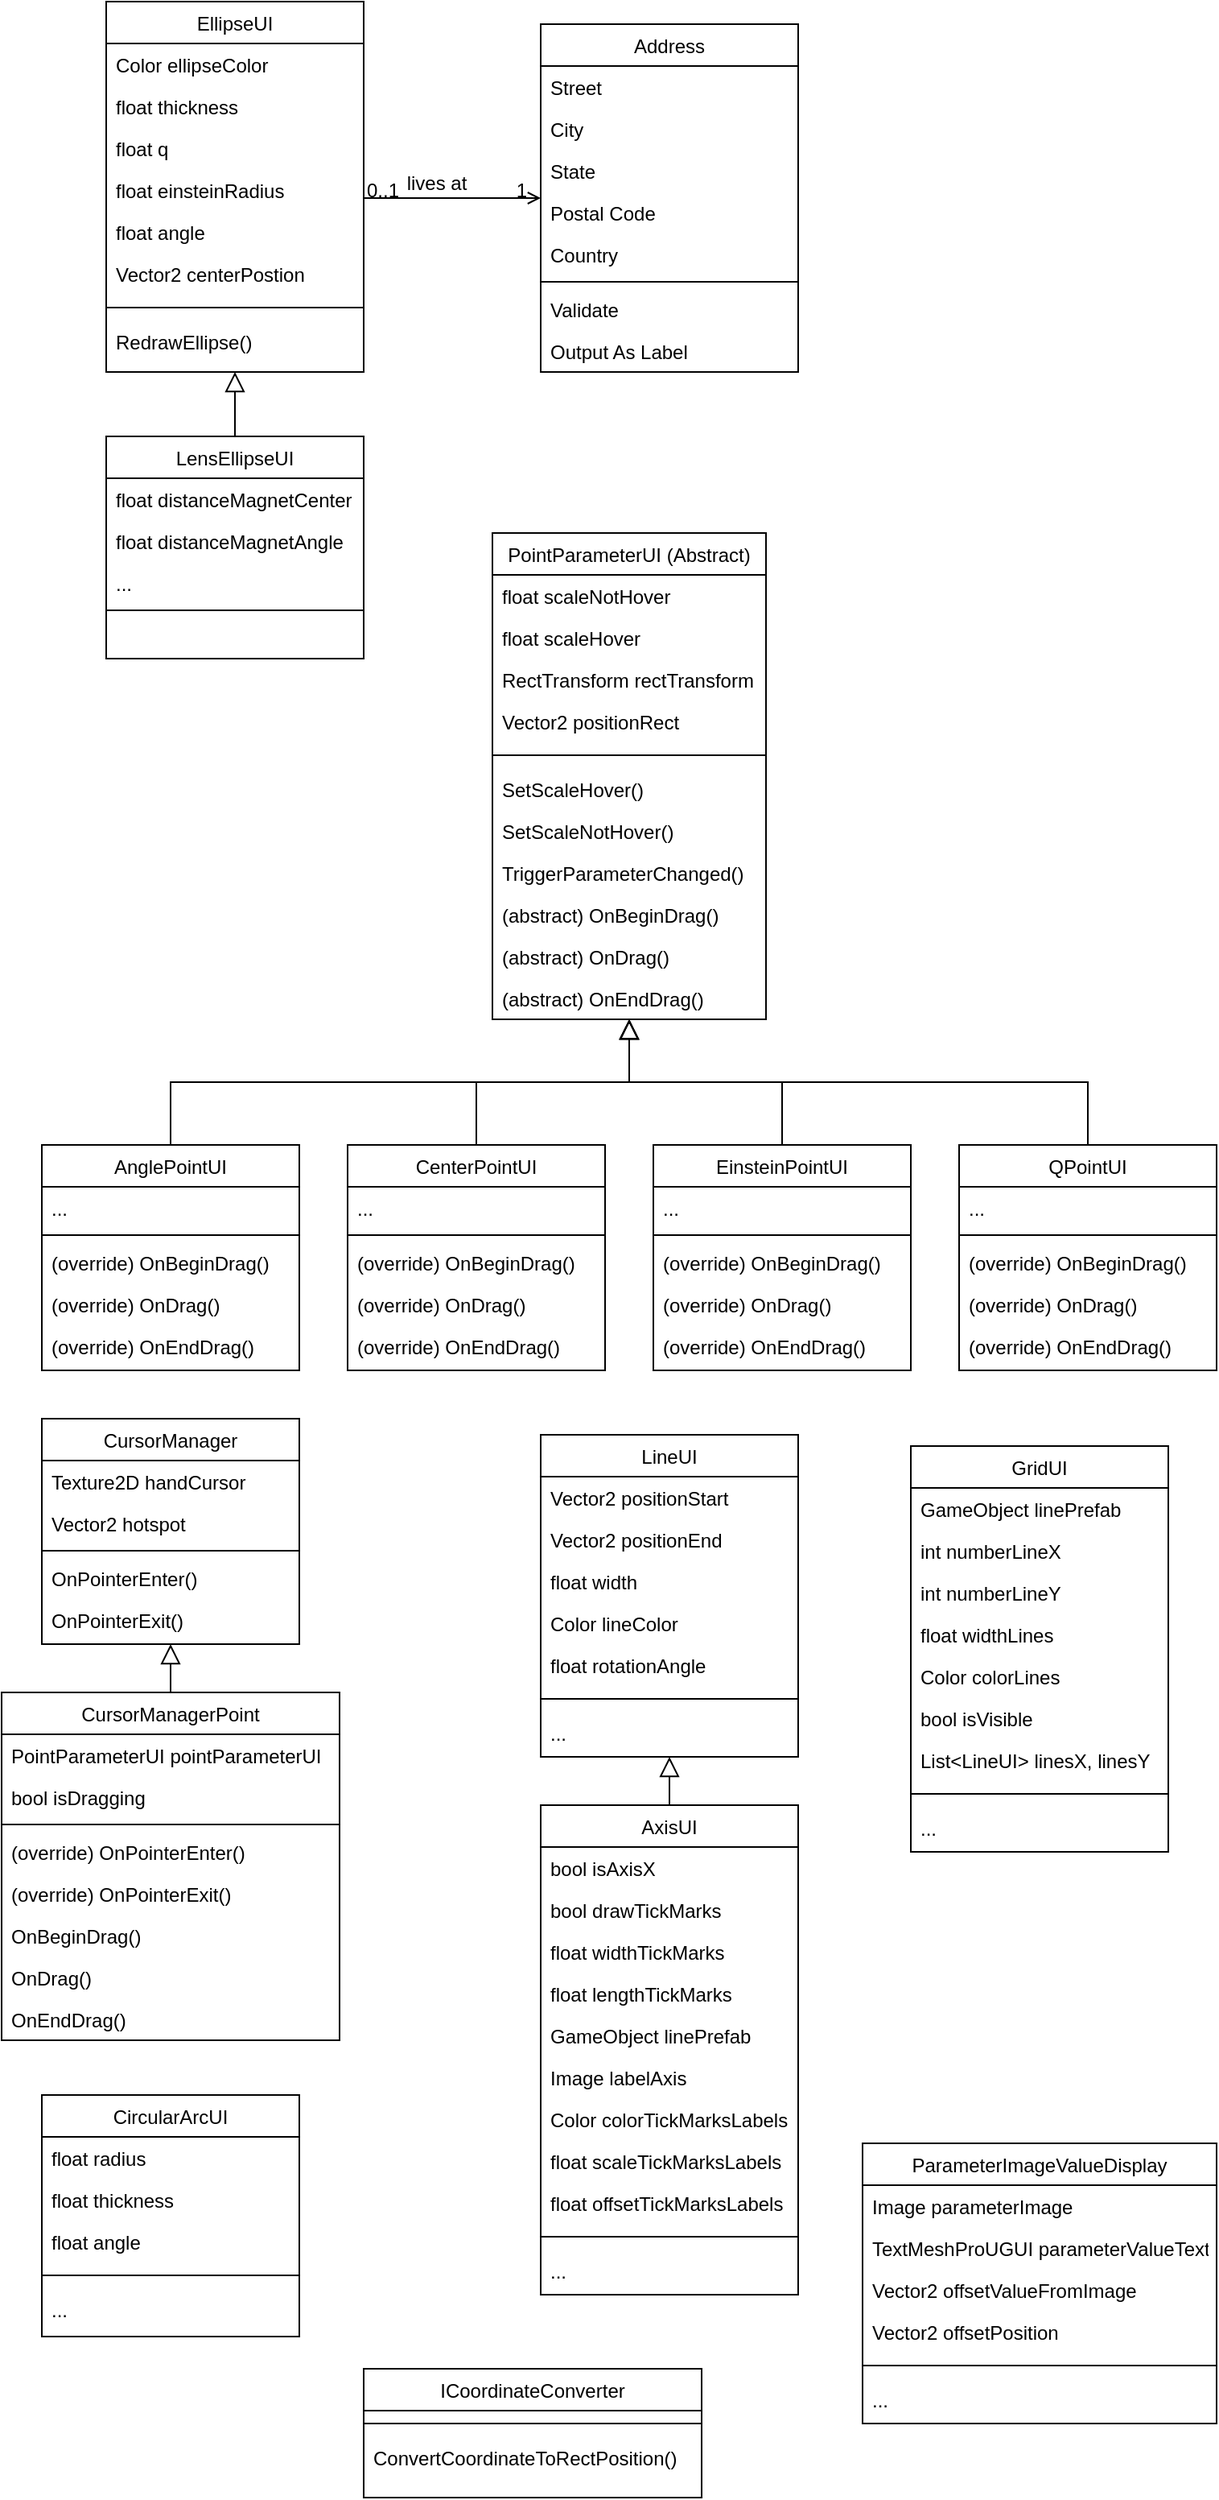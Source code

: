 <mxfile version="21.1.8" type="github">
  <diagram id="C5RBs43oDa-KdzZeNtuy" name="Page-1">
    <mxGraphModel dx="954" dy="561" grid="1" gridSize="10" guides="1" tooltips="1" connect="1" arrows="1" fold="1" page="1" pageScale="1" pageWidth="827" pageHeight="1169" math="0" shadow="0">
      <root>
        <mxCell id="WIyWlLk6GJQsqaUBKTNV-0" />
        <mxCell id="WIyWlLk6GJQsqaUBKTNV-1" parent="WIyWlLk6GJQsqaUBKTNV-0" />
        <mxCell id="zkfFHV4jXpPFQw0GAbJ--0" value="EllipseUI" style="swimlane;fontStyle=0;align=center;verticalAlign=top;childLayout=stackLayout;horizontal=1;startSize=26;horizontalStack=0;resizeParent=1;resizeLast=0;collapsible=1;marginBottom=0;rounded=0;shadow=0;strokeWidth=1;" parent="WIyWlLk6GJQsqaUBKTNV-1" vertex="1">
          <mxGeometry x="120" y="20" width="160" height="230" as="geometry">
            <mxRectangle x="230" y="140" width="160" height="26" as="alternateBounds" />
          </mxGeometry>
        </mxCell>
        <mxCell id="zkfFHV4jXpPFQw0GAbJ--1" value="Color ellipseColor" style="text;align=left;verticalAlign=top;spacingLeft=4;spacingRight=4;overflow=hidden;rotatable=0;points=[[0,0.5],[1,0.5]];portConstraint=eastwest;" parent="zkfFHV4jXpPFQw0GAbJ--0" vertex="1">
          <mxGeometry y="26" width="160" height="26" as="geometry" />
        </mxCell>
        <mxCell id="zkfFHV4jXpPFQw0GAbJ--2" value="float thickness" style="text;align=left;verticalAlign=top;spacingLeft=4;spacingRight=4;overflow=hidden;rotatable=0;points=[[0,0.5],[1,0.5]];portConstraint=eastwest;rounded=0;shadow=0;html=0;" parent="zkfFHV4jXpPFQw0GAbJ--0" vertex="1">
          <mxGeometry y="52" width="160" height="26" as="geometry" />
        </mxCell>
        <mxCell id="zkfFHV4jXpPFQw0GAbJ--3" value="float q" style="text;align=left;verticalAlign=top;spacingLeft=4;spacingRight=4;overflow=hidden;rotatable=0;points=[[0,0.5],[1,0.5]];portConstraint=eastwest;rounded=0;shadow=0;html=0;" parent="zkfFHV4jXpPFQw0GAbJ--0" vertex="1">
          <mxGeometry y="78" width="160" height="26" as="geometry" />
        </mxCell>
        <mxCell id="MBrasm7TY85NGVQSHdWs-0" value="float einsteinRadius" style="text;align=left;verticalAlign=top;spacingLeft=4;spacingRight=4;overflow=hidden;rotatable=0;points=[[0,0.5],[1,0.5]];portConstraint=eastwest;rounded=0;shadow=0;html=0;" vertex="1" parent="zkfFHV4jXpPFQw0GAbJ--0">
          <mxGeometry y="104" width="160" height="26" as="geometry" />
        </mxCell>
        <mxCell id="MBrasm7TY85NGVQSHdWs-2" value="float angle" style="text;align=left;verticalAlign=top;spacingLeft=4;spacingRight=4;overflow=hidden;rotatable=0;points=[[0,0.5],[1,0.5]];portConstraint=eastwest;rounded=0;shadow=0;html=0;" vertex="1" parent="zkfFHV4jXpPFQw0GAbJ--0">
          <mxGeometry y="130" width="160" height="26" as="geometry" />
        </mxCell>
        <mxCell id="MBrasm7TY85NGVQSHdWs-3" value="Vector2 centerPostion" style="text;align=left;verticalAlign=top;spacingLeft=4;spacingRight=4;overflow=hidden;rotatable=0;points=[[0,0.5],[1,0.5]];portConstraint=eastwest;rounded=0;shadow=0;html=0;" vertex="1" parent="zkfFHV4jXpPFQw0GAbJ--0">
          <mxGeometry y="156" width="160" height="26" as="geometry" />
        </mxCell>
        <mxCell id="zkfFHV4jXpPFQw0GAbJ--4" value="" style="line;html=1;strokeWidth=1;align=left;verticalAlign=middle;spacingTop=-1;spacingLeft=3;spacingRight=3;rotatable=0;labelPosition=right;points=[];portConstraint=eastwest;" parent="zkfFHV4jXpPFQw0GAbJ--0" vertex="1">
          <mxGeometry y="182" width="160" height="16" as="geometry" />
        </mxCell>
        <mxCell id="zkfFHV4jXpPFQw0GAbJ--5" value="RedrawEllipse()" style="text;align=left;verticalAlign=top;spacingLeft=4;spacingRight=4;overflow=hidden;rotatable=0;points=[[0,0.5],[1,0.5]];portConstraint=eastwest;" parent="zkfFHV4jXpPFQw0GAbJ--0" vertex="1">
          <mxGeometry y="198" width="160" height="26" as="geometry" />
        </mxCell>
        <mxCell id="zkfFHV4jXpPFQw0GAbJ--6" value="LensEllipseUI" style="swimlane;fontStyle=0;align=center;verticalAlign=top;childLayout=stackLayout;horizontal=1;startSize=26;horizontalStack=0;resizeParent=1;resizeLast=0;collapsible=1;marginBottom=0;rounded=0;shadow=0;strokeWidth=1;" parent="WIyWlLk6GJQsqaUBKTNV-1" vertex="1">
          <mxGeometry x="120" y="290" width="160" height="138" as="geometry">
            <mxRectangle x="210" y="360" width="160" height="26" as="alternateBounds" />
          </mxGeometry>
        </mxCell>
        <mxCell id="zkfFHV4jXpPFQw0GAbJ--7" value="float distanceMagnetCenter" style="text;align=left;verticalAlign=top;spacingLeft=4;spacingRight=4;overflow=hidden;rotatable=0;points=[[0,0.5],[1,0.5]];portConstraint=eastwest;" parent="zkfFHV4jXpPFQw0GAbJ--6" vertex="1">
          <mxGeometry y="26" width="160" height="26" as="geometry" />
        </mxCell>
        <mxCell id="MBrasm7TY85NGVQSHdWs-4" value="float distanceMagnetAngle" style="text;align=left;verticalAlign=top;spacingLeft=4;spacingRight=4;overflow=hidden;rotatable=0;points=[[0,0.5],[1,0.5]];portConstraint=eastwest;" vertex="1" parent="zkfFHV4jXpPFQw0GAbJ--6">
          <mxGeometry y="52" width="160" height="26" as="geometry" />
        </mxCell>
        <mxCell id="MBrasm7TY85NGVQSHdWs-5" value="..." style="text;align=left;verticalAlign=top;spacingLeft=4;spacingRight=4;overflow=hidden;rotatable=0;points=[[0,0.5],[1,0.5]];portConstraint=eastwest;" vertex="1" parent="zkfFHV4jXpPFQw0GAbJ--6">
          <mxGeometry y="78" width="160" height="26" as="geometry" />
        </mxCell>
        <mxCell id="zkfFHV4jXpPFQw0GAbJ--9" value="" style="line;html=1;strokeWidth=1;align=left;verticalAlign=middle;spacingTop=-1;spacingLeft=3;spacingRight=3;rotatable=0;labelPosition=right;points=[];portConstraint=eastwest;" parent="zkfFHV4jXpPFQw0GAbJ--6" vertex="1">
          <mxGeometry y="104" width="160" height="8" as="geometry" />
        </mxCell>
        <mxCell id="zkfFHV4jXpPFQw0GAbJ--12" value="" style="endArrow=block;endSize=10;endFill=0;shadow=0;strokeWidth=1;rounded=0;edgeStyle=elbowEdgeStyle;elbow=vertical;" parent="WIyWlLk6GJQsqaUBKTNV-1" source="zkfFHV4jXpPFQw0GAbJ--6" target="zkfFHV4jXpPFQw0GAbJ--0" edge="1">
          <mxGeometry width="160" relative="1" as="geometry">
            <mxPoint x="200" y="203" as="sourcePoint" />
            <mxPoint x="200" y="203" as="targetPoint" />
          </mxGeometry>
        </mxCell>
        <mxCell id="zkfFHV4jXpPFQw0GAbJ--17" value="Address" style="swimlane;fontStyle=0;align=center;verticalAlign=top;childLayout=stackLayout;horizontal=1;startSize=26;horizontalStack=0;resizeParent=1;resizeLast=0;collapsible=1;marginBottom=0;rounded=0;shadow=0;strokeWidth=1;" parent="WIyWlLk6GJQsqaUBKTNV-1" vertex="1">
          <mxGeometry x="390" y="34" width="160" height="216" as="geometry">
            <mxRectangle x="550" y="140" width="160" height="26" as="alternateBounds" />
          </mxGeometry>
        </mxCell>
        <mxCell id="zkfFHV4jXpPFQw0GAbJ--18" value="Street" style="text;align=left;verticalAlign=top;spacingLeft=4;spacingRight=4;overflow=hidden;rotatable=0;points=[[0,0.5],[1,0.5]];portConstraint=eastwest;" parent="zkfFHV4jXpPFQw0GAbJ--17" vertex="1">
          <mxGeometry y="26" width="160" height="26" as="geometry" />
        </mxCell>
        <mxCell id="zkfFHV4jXpPFQw0GAbJ--19" value="City" style="text;align=left;verticalAlign=top;spacingLeft=4;spacingRight=4;overflow=hidden;rotatable=0;points=[[0,0.5],[1,0.5]];portConstraint=eastwest;rounded=0;shadow=0;html=0;" parent="zkfFHV4jXpPFQw0GAbJ--17" vertex="1">
          <mxGeometry y="52" width="160" height="26" as="geometry" />
        </mxCell>
        <mxCell id="zkfFHV4jXpPFQw0GAbJ--20" value="State" style="text;align=left;verticalAlign=top;spacingLeft=4;spacingRight=4;overflow=hidden;rotatable=0;points=[[0,0.5],[1,0.5]];portConstraint=eastwest;rounded=0;shadow=0;html=0;" parent="zkfFHV4jXpPFQw0GAbJ--17" vertex="1">
          <mxGeometry y="78" width="160" height="26" as="geometry" />
        </mxCell>
        <mxCell id="zkfFHV4jXpPFQw0GAbJ--21" value="Postal Code" style="text;align=left;verticalAlign=top;spacingLeft=4;spacingRight=4;overflow=hidden;rotatable=0;points=[[0,0.5],[1,0.5]];portConstraint=eastwest;rounded=0;shadow=0;html=0;" parent="zkfFHV4jXpPFQw0GAbJ--17" vertex="1">
          <mxGeometry y="104" width="160" height="26" as="geometry" />
        </mxCell>
        <mxCell id="zkfFHV4jXpPFQw0GAbJ--22" value="Country" style="text;align=left;verticalAlign=top;spacingLeft=4;spacingRight=4;overflow=hidden;rotatable=0;points=[[0,0.5],[1,0.5]];portConstraint=eastwest;rounded=0;shadow=0;html=0;" parent="zkfFHV4jXpPFQw0GAbJ--17" vertex="1">
          <mxGeometry y="130" width="160" height="26" as="geometry" />
        </mxCell>
        <mxCell id="zkfFHV4jXpPFQw0GAbJ--23" value="" style="line;html=1;strokeWidth=1;align=left;verticalAlign=middle;spacingTop=-1;spacingLeft=3;spacingRight=3;rotatable=0;labelPosition=right;points=[];portConstraint=eastwest;" parent="zkfFHV4jXpPFQw0GAbJ--17" vertex="1">
          <mxGeometry y="156" width="160" height="8" as="geometry" />
        </mxCell>
        <mxCell id="zkfFHV4jXpPFQw0GAbJ--24" value="Validate" style="text;align=left;verticalAlign=top;spacingLeft=4;spacingRight=4;overflow=hidden;rotatable=0;points=[[0,0.5],[1,0.5]];portConstraint=eastwest;" parent="zkfFHV4jXpPFQw0GAbJ--17" vertex="1">
          <mxGeometry y="164" width="160" height="26" as="geometry" />
        </mxCell>
        <mxCell id="zkfFHV4jXpPFQw0GAbJ--25" value="Output As Label" style="text;align=left;verticalAlign=top;spacingLeft=4;spacingRight=4;overflow=hidden;rotatable=0;points=[[0,0.5],[1,0.5]];portConstraint=eastwest;" parent="zkfFHV4jXpPFQw0GAbJ--17" vertex="1">
          <mxGeometry y="190" width="160" height="26" as="geometry" />
        </mxCell>
        <mxCell id="zkfFHV4jXpPFQw0GAbJ--26" value="" style="endArrow=open;shadow=0;strokeWidth=1;rounded=0;endFill=1;edgeStyle=elbowEdgeStyle;elbow=vertical;" parent="WIyWlLk6GJQsqaUBKTNV-1" source="zkfFHV4jXpPFQw0GAbJ--0" target="zkfFHV4jXpPFQw0GAbJ--17" edge="1">
          <mxGeometry x="0.5" y="41" relative="1" as="geometry">
            <mxPoint x="380" y="192" as="sourcePoint" />
            <mxPoint x="540" y="192" as="targetPoint" />
            <mxPoint x="-40" y="32" as="offset" />
          </mxGeometry>
        </mxCell>
        <mxCell id="zkfFHV4jXpPFQw0GAbJ--27" value="0..1" style="resizable=0;align=left;verticalAlign=bottom;labelBackgroundColor=none;fontSize=12;" parent="zkfFHV4jXpPFQw0GAbJ--26" connectable="0" vertex="1">
          <mxGeometry x="-1" relative="1" as="geometry">
            <mxPoint y="4" as="offset" />
          </mxGeometry>
        </mxCell>
        <mxCell id="zkfFHV4jXpPFQw0GAbJ--28" value="1" style="resizable=0;align=right;verticalAlign=bottom;labelBackgroundColor=none;fontSize=12;" parent="zkfFHV4jXpPFQw0GAbJ--26" connectable="0" vertex="1">
          <mxGeometry x="1" relative="1" as="geometry">
            <mxPoint x="-7" y="4" as="offset" />
          </mxGeometry>
        </mxCell>
        <mxCell id="zkfFHV4jXpPFQw0GAbJ--29" value="lives at" style="text;html=1;resizable=0;points=[];;align=center;verticalAlign=middle;labelBackgroundColor=none;rounded=0;shadow=0;strokeWidth=1;fontSize=12;" parent="zkfFHV4jXpPFQw0GAbJ--26" vertex="1" connectable="0">
          <mxGeometry x="0.5" y="49" relative="1" as="geometry">
            <mxPoint x="-38" y="40" as="offset" />
          </mxGeometry>
        </mxCell>
        <mxCell id="MBrasm7TY85NGVQSHdWs-6" value="PointParameterUI (Abstract)" style="swimlane;fontStyle=0;align=center;verticalAlign=top;childLayout=stackLayout;horizontal=1;startSize=26;horizontalStack=0;resizeParent=1;resizeLast=0;collapsible=1;marginBottom=0;rounded=0;shadow=0;strokeWidth=1;" vertex="1" parent="WIyWlLk6GJQsqaUBKTNV-1">
          <mxGeometry x="360" y="350" width="170" height="302" as="geometry">
            <mxRectangle x="230" y="140" width="160" height="26" as="alternateBounds" />
          </mxGeometry>
        </mxCell>
        <mxCell id="MBrasm7TY85NGVQSHdWs-7" value="float scaleNotHover" style="text;align=left;verticalAlign=top;spacingLeft=4;spacingRight=4;overflow=hidden;rotatable=0;points=[[0,0.5],[1,0.5]];portConstraint=eastwest;" vertex="1" parent="MBrasm7TY85NGVQSHdWs-6">
          <mxGeometry y="26" width="170" height="26" as="geometry" />
        </mxCell>
        <mxCell id="MBrasm7TY85NGVQSHdWs-8" value="float scaleHover" style="text;align=left;verticalAlign=top;spacingLeft=4;spacingRight=4;overflow=hidden;rotatable=0;points=[[0,0.5],[1,0.5]];portConstraint=eastwest;rounded=0;shadow=0;html=0;" vertex="1" parent="MBrasm7TY85NGVQSHdWs-6">
          <mxGeometry y="52" width="170" height="26" as="geometry" />
        </mxCell>
        <mxCell id="MBrasm7TY85NGVQSHdWs-9" value="RectTransform rectTransform" style="text;align=left;verticalAlign=top;spacingLeft=4;spacingRight=4;overflow=hidden;rotatable=0;points=[[0,0.5],[1,0.5]];portConstraint=eastwest;rounded=0;shadow=0;html=0;" vertex="1" parent="MBrasm7TY85NGVQSHdWs-6">
          <mxGeometry y="78" width="170" height="26" as="geometry" />
        </mxCell>
        <mxCell id="MBrasm7TY85NGVQSHdWs-10" value="Vector2 positionRect" style="text;align=left;verticalAlign=top;spacingLeft=4;spacingRight=4;overflow=hidden;rotatable=0;points=[[0,0.5],[1,0.5]];portConstraint=eastwest;rounded=0;shadow=0;html=0;" vertex="1" parent="MBrasm7TY85NGVQSHdWs-6">
          <mxGeometry y="104" width="170" height="26" as="geometry" />
        </mxCell>
        <mxCell id="MBrasm7TY85NGVQSHdWs-13" value="" style="line;html=1;strokeWidth=1;align=left;verticalAlign=middle;spacingTop=-1;spacingLeft=3;spacingRight=3;rotatable=0;labelPosition=right;points=[];portConstraint=eastwest;" vertex="1" parent="MBrasm7TY85NGVQSHdWs-6">
          <mxGeometry y="130" width="170" height="16" as="geometry" />
        </mxCell>
        <mxCell id="MBrasm7TY85NGVQSHdWs-14" value="SetScaleHover()" style="text;align=left;verticalAlign=top;spacingLeft=4;spacingRight=4;overflow=hidden;rotatable=0;points=[[0,0.5],[1,0.5]];portConstraint=eastwest;" vertex="1" parent="MBrasm7TY85NGVQSHdWs-6">
          <mxGeometry y="146" width="170" height="26" as="geometry" />
        </mxCell>
        <mxCell id="MBrasm7TY85NGVQSHdWs-15" value="SetScaleNotHover()" style="text;align=left;verticalAlign=top;spacingLeft=4;spacingRight=4;overflow=hidden;rotatable=0;points=[[0,0.5],[1,0.5]];portConstraint=eastwest;" vertex="1" parent="MBrasm7TY85NGVQSHdWs-6">
          <mxGeometry y="172" width="170" height="26" as="geometry" />
        </mxCell>
        <mxCell id="MBrasm7TY85NGVQSHdWs-16" value="TriggerParameterChanged()" style="text;align=left;verticalAlign=top;spacingLeft=4;spacingRight=4;overflow=hidden;rotatable=0;points=[[0,0.5],[1,0.5]];portConstraint=eastwest;" vertex="1" parent="MBrasm7TY85NGVQSHdWs-6">
          <mxGeometry y="198" width="170" height="26" as="geometry" />
        </mxCell>
        <mxCell id="MBrasm7TY85NGVQSHdWs-17" value="(abstract) OnBeginDrag()" style="text;align=left;verticalAlign=top;spacingLeft=4;spacingRight=4;overflow=hidden;rotatable=0;points=[[0,0.5],[1,0.5]];portConstraint=eastwest;fontStyle=0" vertex="1" parent="MBrasm7TY85NGVQSHdWs-6">
          <mxGeometry y="224" width="170" height="26" as="geometry" />
        </mxCell>
        <mxCell id="MBrasm7TY85NGVQSHdWs-18" value="(abstract) OnDrag()" style="text;align=left;verticalAlign=top;spacingLeft=4;spacingRight=4;overflow=hidden;rotatable=0;points=[[0,0.5],[1,0.5]];portConstraint=eastwest;" vertex="1" parent="MBrasm7TY85NGVQSHdWs-6">
          <mxGeometry y="250" width="170" height="26" as="geometry" />
        </mxCell>
        <mxCell id="MBrasm7TY85NGVQSHdWs-19" value="(abstract) OnEndDrag()" style="text;align=left;verticalAlign=top;spacingLeft=4;spacingRight=4;overflow=hidden;rotatable=0;points=[[0,0.5],[1,0.5]];portConstraint=eastwest;" vertex="1" parent="MBrasm7TY85NGVQSHdWs-6">
          <mxGeometry y="276" width="170" height="26" as="geometry" />
        </mxCell>
        <mxCell id="MBrasm7TY85NGVQSHdWs-25" style="edgeStyle=elbowEdgeStyle;rounded=0;orthogonalLoop=1;jettySize=auto;html=1;endArrow=block;endFill=0;elbow=vertical;endSize=10;" edge="1" parent="WIyWlLk6GJQsqaUBKTNV-1" source="MBrasm7TY85NGVQSHdWs-20" target="MBrasm7TY85NGVQSHdWs-6">
          <mxGeometry relative="1" as="geometry" />
        </mxCell>
        <mxCell id="MBrasm7TY85NGVQSHdWs-20" value="AnglePointUI" style="swimlane;fontStyle=0;align=center;verticalAlign=top;childLayout=stackLayout;horizontal=1;startSize=26;horizontalStack=0;resizeParent=1;resizeLast=0;collapsible=1;marginBottom=0;rounded=0;shadow=0;strokeWidth=1;" vertex="1" parent="WIyWlLk6GJQsqaUBKTNV-1">
          <mxGeometry x="80" y="730" width="160" height="140" as="geometry">
            <mxRectangle x="210" y="360" width="160" height="26" as="alternateBounds" />
          </mxGeometry>
        </mxCell>
        <mxCell id="MBrasm7TY85NGVQSHdWs-23" value="..." style="text;align=left;verticalAlign=top;spacingLeft=4;spacingRight=4;overflow=hidden;rotatable=0;points=[[0,0.5],[1,0.5]];portConstraint=eastwest;" vertex="1" parent="MBrasm7TY85NGVQSHdWs-20">
          <mxGeometry y="26" width="160" height="26" as="geometry" />
        </mxCell>
        <mxCell id="MBrasm7TY85NGVQSHdWs-24" value="" style="line;html=1;strokeWidth=1;align=left;verticalAlign=middle;spacingTop=-1;spacingLeft=3;spacingRight=3;rotatable=0;labelPosition=right;points=[];portConstraint=eastwest;" vertex="1" parent="MBrasm7TY85NGVQSHdWs-20">
          <mxGeometry y="52" width="160" height="8" as="geometry" />
        </mxCell>
        <mxCell id="MBrasm7TY85NGVQSHdWs-27" value="(override) OnBeginDrag()" style="text;align=left;verticalAlign=top;spacingLeft=4;spacingRight=4;overflow=hidden;rotatable=0;points=[[0,0.5],[1,0.5]];portConstraint=eastwest;" vertex="1" parent="MBrasm7TY85NGVQSHdWs-20">
          <mxGeometry y="60" width="160" height="26" as="geometry" />
        </mxCell>
        <mxCell id="MBrasm7TY85NGVQSHdWs-28" value="(override) OnDrag()" style="text;align=left;verticalAlign=top;spacingLeft=4;spacingRight=4;overflow=hidden;rotatable=0;points=[[0,0.5],[1,0.5]];portConstraint=eastwest;" vertex="1" parent="MBrasm7TY85NGVQSHdWs-20">
          <mxGeometry y="86" width="160" height="26" as="geometry" />
        </mxCell>
        <mxCell id="MBrasm7TY85NGVQSHdWs-29" value="(override) OnEndDrag()" style="text;align=left;verticalAlign=top;spacingLeft=4;spacingRight=4;overflow=hidden;rotatable=0;points=[[0,0.5],[1,0.5]];portConstraint=eastwest;" vertex="1" parent="MBrasm7TY85NGVQSHdWs-20">
          <mxGeometry y="112" width="160" height="26" as="geometry" />
        </mxCell>
        <mxCell id="MBrasm7TY85NGVQSHdWs-30" value="CenterPointUI" style="swimlane;fontStyle=0;align=center;verticalAlign=top;childLayout=stackLayout;horizontal=1;startSize=26;horizontalStack=0;resizeParent=1;resizeLast=0;collapsible=1;marginBottom=0;rounded=0;shadow=0;strokeWidth=1;" vertex="1" parent="WIyWlLk6GJQsqaUBKTNV-1">
          <mxGeometry x="270" y="730" width="160" height="140" as="geometry">
            <mxRectangle x="210" y="360" width="160" height="26" as="alternateBounds" />
          </mxGeometry>
        </mxCell>
        <mxCell id="MBrasm7TY85NGVQSHdWs-31" value="..." style="text;align=left;verticalAlign=top;spacingLeft=4;spacingRight=4;overflow=hidden;rotatable=0;points=[[0,0.5],[1,0.5]];portConstraint=eastwest;" vertex="1" parent="MBrasm7TY85NGVQSHdWs-30">
          <mxGeometry y="26" width="160" height="26" as="geometry" />
        </mxCell>
        <mxCell id="MBrasm7TY85NGVQSHdWs-32" value="" style="line;html=1;strokeWidth=1;align=left;verticalAlign=middle;spacingTop=-1;spacingLeft=3;spacingRight=3;rotatable=0;labelPosition=right;points=[];portConstraint=eastwest;" vertex="1" parent="MBrasm7TY85NGVQSHdWs-30">
          <mxGeometry y="52" width="160" height="8" as="geometry" />
        </mxCell>
        <mxCell id="MBrasm7TY85NGVQSHdWs-33" value="(override) OnBeginDrag()" style="text;align=left;verticalAlign=top;spacingLeft=4;spacingRight=4;overflow=hidden;rotatable=0;points=[[0,0.5],[1,0.5]];portConstraint=eastwest;" vertex="1" parent="MBrasm7TY85NGVQSHdWs-30">
          <mxGeometry y="60" width="160" height="26" as="geometry" />
        </mxCell>
        <mxCell id="MBrasm7TY85NGVQSHdWs-34" value="(override) OnDrag()" style="text;align=left;verticalAlign=top;spacingLeft=4;spacingRight=4;overflow=hidden;rotatable=0;points=[[0,0.5],[1,0.5]];portConstraint=eastwest;" vertex="1" parent="MBrasm7TY85NGVQSHdWs-30">
          <mxGeometry y="86" width="160" height="26" as="geometry" />
        </mxCell>
        <mxCell id="MBrasm7TY85NGVQSHdWs-35" value="(override) OnEndDrag()" style="text;align=left;verticalAlign=top;spacingLeft=4;spacingRight=4;overflow=hidden;rotatable=0;points=[[0,0.5],[1,0.5]];portConstraint=eastwest;" vertex="1" parent="MBrasm7TY85NGVQSHdWs-30">
          <mxGeometry y="112" width="160" height="26" as="geometry" />
        </mxCell>
        <mxCell id="MBrasm7TY85NGVQSHdWs-36" value="EinsteinPointUI" style="swimlane;fontStyle=0;align=center;verticalAlign=top;childLayout=stackLayout;horizontal=1;startSize=26;horizontalStack=0;resizeParent=1;resizeLast=0;collapsible=1;marginBottom=0;rounded=0;shadow=0;strokeWidth=1;" vertex="1" parent="WIyWlLk6GJQsqaUBKTNV-1">
          <mxGeometry x="460" y="730" width="160" height="140" as="geometry">
            <mxRectangle x="210" y="360" width="160" height="26" as="alternateBounds" />
          </mxGeometry>
        </mxCell>
        <mxCell id="MBrasm7TY85NGVQSHdWs-37" value="..." style="text;align=left;verticalAlign=top;spacingLeft=4;spacingRight=4;overflow=hidden;rotatable=0;points=[[0,0.5],[1,0.5]];portConstraint=eastwest;" vertex="1" parent="MBrasm7TY85NGVQSHdWs-36">
          <mxGeometry y="26" width="160" height="26" as="geometry" />
        </mxCell>
        <mxCell id="MBrasm7TY85NGVQSHdWs-38" value="" style="line;html=1;strokeWidth=1;align=left;verticalAlign=middle;spacingTop=-1;spacingLeft=3;spacingRight=3;rotatable=0;labelPosition=right;points=[];portConstraint=eastwest;" vertex="1" parent="MBrasm7TY85NGVQSHdWs-36">
          <mxGeometry y="52" width="160" height="8" as="geometry" />
        </mxCell>
        <mxCell id="MBrasm7TY85NGVQSHdWs-39" value="(override) OnBeginDrag()" style="text;align=left;verticalAlign=top;spacingLeft=4;spacingRight=4;overflow=hidden;rotatable=0;points=[[0,0.5],[1,0.5]];portConstraint=eastwest;" vertex="1" parent="MBrasm7TY85NGVQSHdWs-36">
          <mxGeometry y="60" width="160" height="26" as="geometry" />
        </mxCell>
        <mxCell id="MBrasm7TY85NGVQSHdWs-40" value="(override) OnDrag()" style="text;align=left;verticalAlign=top;spacingLeft=4;spacingRight=4;overflow=hidden;rotatable=0;points=[[0,0.5],[1,0.5]];portConstraint=eastwest;" vertex="1" parent="MBrasm7TY85NGVQSHdWs-36">
          <mxGeometry y="86" width="160" height="26" as="geometry" />
        </mxCell>
        <mxCell id="MBrasm7TY85NGVQSHdWs-41" value="(override) OnEndDrag()" style="text;align=left;verticalAlign=top;spacingLeft=4;spacingRight=4;overflow=hidden;rotatable=0;points=[[0,0.5],[1,0.5]];portConstraint=eastwest;" vertex="1" parent="MBrasm7TY85NGVQSHdWs-36">
          <mxGeometry y="112" width="160" height="26" as="geometry" />
        </mxCell>
        <mxCell id="MBrasm7TY85NGVQSHdWs-43" style="edgeStyle=elbowEdgeStyle;rounded=0;orthogonalLoop=1;jettySize=auto;html=1;endArrow=block;endFill=0;elbow=vertical;endSize=10;exitX=0.5;exitY=0;exitDx=0;exitDy=0;" edge="1" parent="WIyWlLk6GJQsqaUBKTNV-1" source="MBrasm7TY85NGVQSHdWs-30" target="MBrasm7TY85NGVQSHdWs-6">
          <mxGeometry relative="1" as="geometry">
            <mxPoint x="400" y="740" as="sourcePoint" />
            <mxPoint x="585" y="667" as="targetPoint" />
          </mxGeometry>
        </mxCell>
        <mxCell id="MBrasm7TY85NGVQSHdWs-44" style="edgeStyle=elbowEdgeStyle;rounded=0;orthogonalLoop=1;jettySize=auto;html=1;endArrow=block;endFill=0;elbow=vertical;endSize=10;exitX=0.5;exitY=0;exitDx=0;exitDy=0;" edge="1" parent="WIyWlLk6GJQsqaUBKTNV-1" source="MBrasm7TY85NGVQSHdWs-36" target="MBrasm7TY85NGVQSHdWs-6">
          <mxGeometry relative="1" as="geometry">
            <mxPoint x="400" y="740" as="sourcePoint" />
            <mxPoint x="585" y="667" as="targetPoint" />
          </mxGeometry>
        </mxCell>
        <mxCell id="MBrasm7TY85NGVQSHdWs-45" value="QPointUI" style="swimlane;fontStyle=0;align=center;verticalAlign=top;childLayout=stackLayout;horizontal=1;startSize=26;horizontalStack=0;resizeParent=1;resizeLast=0;collapsible=1;marginBottom=0;rounded=0;shadow=0;strokeWidth=1;" vertex="1" parent="WIyWlLk6GJQsqaUBKTNV-1">
          <mxGeometry x="650" y="730" width="160" height="140" as="geometry">
            <mxRectangle x="210" y="360" width="160" height="26" as="alternateBounds" />
          </mxGeometry>
        </mxCell>
        <mxCell id="MBrasm7TY85NGVQSHdWs-46" value="..." style="text;align=left;verticalAlign=top;spacingLeft=4;spacingRight=4;overflow=hidden;rotatable=0;points=[[0,0.5],[1,0.5]];portConstraint=eastwest;" vertex="1" parent="MBrasm7TY85NGVQSHdWs-45">
          <mxGeometry y="26" width="160" height="26" as="geometry" />
        </mxCell>
        <mxCell id="MBrasm7TY85NGVQSHdWs-47" value="" style="line;html=1;strokeWidth=1;align=left;verticalAlign=middle;spacingTop=-1;spacingLeft=3;spacingRight=3;rotatable=0;labelPosition=right;points=[];portConstraint=eastwest;" vertex="1" parent="MBrasm7TY85NGVQSHdWs-45">
          <mxGeometry y="52" width="160" height="8" as="geometry" />
        </mxCell>
        <mxCell id="MBrasm7TY85NGVQSHdWs-48" value="(override) OnBeginDrag()" style="text;align=left;verticalAlign=top;spacingLeft=4;spacingRight=4;overflow=hidden;rotatable=0;points=[[0,0.5],[1,0.5]];portConstraint=eastwest;" vertex="1" parent="MBrasm7TY85NGVQSHdWs-45">
          <mxGeometry y="60" width="160" height="26" as="geometry" />
        </mxCell>
        <mxCell id="MBrasm7TY85NGVQSHdWs-49" value="(override) OnDrag()" style="text;align=left;verticalAlign=top;spacingLeft=4;spacingRight=4;overflow=hidden;rotatable=0;points=[[0,0.5],[1,0.5]];portConstraint=eastwest;" vertex="1" parent="MBrasm7TY85NGVQSHdWs-45">
          <mxGeometry y="86" width="160" height="26" as="geometry" />
        </mxCell>
        <mxCell id="MBrasm7TY85NGVQSHdWs-50" value="(override) OnEndDrag()" style="text;align=left;verticalAlign=top;spacingLeft=4;spacingRight=4;overflow=hidden;rotatable=0;points=[[0,0.5],[1,0.5]];portConstraint=eastwest;" vertex="1" parent="MBrasm7TY85NGVQSHdWs-45">
          <mxGeometry y="112" width="160" height="26" as="geometry" />
        </mxCell>
        <mxCell id="MBrasm7TY85NGVQSHdWs-51" style="edgeStyle=elbowEdgeStyle;rounded=0;orthogonalLoop=1;jettySize=auto;html=1;endArrow=block;endFill=0;elbow=vertical;endSize=10;exitX=0.5;exitY=0;exitDx=0;exitDy=0;" edge="1" parent="WIyWlLk6GJQsqaUBKTNV-1" source="MBrasm7TY85NGVQSHdWs-45" target="MBrasm7TY85NGVQSHdWs-6">
          <mxGeometry relative="1" as="geometry">
            <mxPoint x="550" y="740" as="sourcePoint" />
            <mxPoint x="455" y="662" as="targetPoint" />
          </mxGeometry>
        </mxCell>
        <mxCell id="MBrasm7TY85NGVQSHdWs-52" value="CursorManager" style="swimlane;fontStyle=0;align=center;verticalAlign=top;childLayout=stackLayout;horizontal=1;startSize=26;horizontalStack=0;resizeParent=1;resizeLast=0;collapsible=1;marginBottom=0;rounded=0;shadow=0;strokeWidth=1;" vertex="1" parent="WIyWlLk6GJQsqaUBKTNV-1">
          <mxGeometry x="80" y="900" width="160" height="140" as="geometry">
            <mxRectangle x="210" y="360" width="160" height="26" as="alternateBounds" />
          </mxGeometry>
        </mxCell>
        <mxCell id="MBrasm7TY85NGVQSHdWs-53" value="Texture2D handCursor" style="text;align=left;verticalAlign=top;spacingLeft=4;spacingRight=4;overflow=hidden;rotatable=0;points=[[0,0.5],[1,0.5]];portConstraint=eastwest;" vertex="1" parent="MBrasm7TY85NGVQSHdWs-52">
          <mxGeometry y="26" width="160" height="26" as="geometry" />
        </mxCell>
        <mxCell id="MBrasm7TY85NGVQSHdWs-58" value="Vector2 hotspot" style="text;align=left;verticalAlign=top;spacingLeft=4;spacingRight=4;overflow=hidden;rotatable=0;points=[[0,0.5],[1,0.5]];portConstraint=eastwest;" vertex="1" parent="MBrasm7TY85NGVQSHdWs-52">
          <mxGeometry y="52" width="160" height="26" as="geometry" />
        </mxCell>
        <mxCell id="MBrasm7TY85NGVQSHdWs-54" value="" style="line;html=1;strokeWidth=1;align=left;verticalAlign=middle;spacingTop=-1;spacingLeft=3;spacingRight=3;rotatable=0;labelPosition=right;points=[];portConstraint=eastwest;" vertex="1" parent="MBrasm7TY85NGVQSHdWs-52">
          <mxGeometry y="78" width="160" height="8" as="geometry" />
        </mxCell>
        <mxCell id="MBrasm7TY85NGVQSHdWs-55" value="OnPointerEnter()" style="text;align=left;verticalAlign=top;spacingLeft=4;spacingRight=4;overflow=hidden;rotatable=0;points=[[0,0.5],[1,0.5]];portConstraint=eastwest;" vertex="1" parent="MBrasm7TY85NGVQSHdWs-52">
          <mxGeometry y="86" width="160" height="26" as="geometry" />
        </mxCell>
        <mxCell id="MBrasm7TY85NGVQSHdWs-57" value="OnPointerExit()" style="text;align=left;verticalAlign=top;spacingLeft=4;spacingRight=4;overflow=hidden;rotatable=0;points=[[0,0.5],[1,0.5]];portConstraint=eastwest;" vertex="1" parent="MBrasm7TY85NGVQSHdWs-52">
          <mxGeometry y="112" width="160" height="26" as="geometry" />
        </mxCell>
        <mxCell id="MBrasm7TY85NGVQSHdWs-59" value="CursorManagerPoint" style="swimlane;fontStyle=0;align=center;verticalAlign=top;childLayout=stackLayout;horizontal=1;startSize=26;horizontalStack=0;resizeParent=1;resizeLast=0;collapsible=1;marginBottom=0;rounded=0;shadow=0;strokeWidth=1;" vertex="1" parent="WIyWlLk6GJQsqaUBKTNV-1">
          <mxGeometry x="55" y="1070" width="210" height="216" as="geometry">
            <mxRectangle x="210" y="360" width="160" height="26" as="alternateBounds" />
          </mxGeometry>
        </mxCell>
        <mxCell id="MBrasm7TY85NGVQSHdWs-60" value="PointParameterUI pointParameterUI" style="text;align=left;verticalAlign=top;spacingLeft=4;spacingRight=4;overflow=hidden;rotatable=0;points=[[0,0.5],[1,0.5]];portConstraint=eastwest;" vertex="1" parent="MBrasm7TY85NGVQSHdWs-59">
          <mxGeometry y="26" width="210" height="26" as="geometry" />
        </mxCell>
        <mxCell id="MBrasm7TY85NGVQSHdWs-61" value="bool isDragging" style="text;align=left;verticalAlign=top;spacingLeft=4;spacingRight=4;overflow=hidden;rotatable=0;points=[[0,0.5],[1,0.5]];portConstraint=eastwest;" vertex="1" parent="MBrasm7TY85NGVQSHdWs-59">
          <mxGeometry y="52" width="210" height="26" as="geometry" />
        </mxCell>
        <mxCell id="MBrasm7TY85NGVQSHdWs-62" value="" style="line;html=1;strokeWidth=1;align=left;verticalAlign=middle;spacingTop=-1;spacingLeft=3;spacingRight=3;rotatable=0;labelPosition=right;points=[];portConstraint=eastwest;" vertex="1" parent="MBrasm7TY85NGVQSHdWs-59">
          <mxGeometry y="78" width="210" height="8" as="geometry" />
        </mxCell>
        <mxCell id="MBrasm7TY85NGVQSHdWs-63" value="(override) OnPointerEnter()" style="text;align=left;verticalAlign=top;spacingLeft=4;spacingRight=4;overflow=hidden;rotatable=0;points=[[0,0.5],[1,0.5]];portConstraint=eastwest;" vertex="1" parent="MBrasm7TY85NGVQSHdWs-59">
          <mxGeometry y="86" width="210" height="26" as="geometry" />
        </mxCell>
        <mxCell id="MBrasm7TY85NGVQSHdWs-64" value="(override) OnPointerExit()" style="text;align=left;verticalAlign=top;spacingLeft=4;spacingRight=4;overflow=hidden;rotatable=0;points=[[0,0.5],[1,0.5]];portConstraint=eastwest;" vertex="1" parent="MBrasm7TY85NGVQSHdWs-59">
          <mxGeometry y="112" width="210" height="26" as="geometry" />
        </mxCell>
        <mxCell id="MBrasm7TY85NGVQSHdWs-66" value="OnBeginDrag()" style="text;align=left;verticalAlign=top;spacingLeft=4;spacingRight=4;overflow=hidden;rotatable=0;points=[[0,0.5],[1,0.5]];portConstraint=eastwest;" vertex="1" parent="MBrasm7TY85NGVQSHdWs-59">
          <mxGeometry y="138" width="210" height="26" as="geometry" />
        </mxCell>
        <mxCell id="MBrasm7TY85NGVQSHdWs-67" value="OnDrag()" style="text;align=left;verticalAlign=top;spacingLeft=4;spacingRight=4;overflow=hidden;rotatable=0;points=[[0,0.5],[1,0.5]];portConstraint=eastwest;" vertex="1" parent="MBrasm7TY85NGVQSHdWs-59">
          <mxGeometry y="164" width="210" height="26" as="geometry" />
        </mxCell>
        <mxCell id="MBrasm7TY85NGVQSHdWs-68" value="OnEndDrag()" style="text;align=left;verticalAlign=top;spacingLeft=4;spacingRight=4;overflow=hidden;rotatable=0;points=[[0,0.5],[1,0.5]];portConstraint=eastwest;" vertex="1" parent="MBrasm7TY85NGVQSHdWs-59">
          <mxGeometry y="190" width="210" height="26" as="geometry" />
        </mxCell>
        <mxCell id="MBrasm7TY85NGVQSHdWs-65" style="edgeStyle=elbowEdgeStyle;rounded=0;orthogonalLoop=1;jettySize=auto;html=1;endArrow=block;endFill=0;elbow=vertical;endSize=10;exitX=0.5;exitY=0;exitDx=0;exitDy=0;" edge="1" parent="WIyWlLk6GJQsqaUBKTNV-1" source="MBrasm7TY85NGVQSHdWs-59" target="MBrasm7TY85NGVQSHdWs-52">
          <mxGeometry relative="1" as="geometry">
            <mxPoint x="335" y="1098" as="sourcePoint" />
            <mxPoint x="430" y="1020" as="targetPoint" />
          </mxGeometry>
        </mxCell>
        <mxCell id="MBrasm7TY85NGVQSHdWs-69" value="LineUI" style="swimlane;fontStyle=0;align=center;verticalAlign=top;childLayout=stackLayout;horizontal=1;startSize=26;horizontalStack=0;resizeParent=1;resizeLast=0;collapsible=1;marginBottom=0;rounded=0;shadow=0;strokeWidth=1;" vertex="1" parent="WIyWlLk6GJQsqaUBKTNV-1">
          <mxGeometry x="390" y="910" width="160" height="200" as="geometry">
            <mxRectangle x="230" y="140" width="160" height="26" as="alternateBounds" />
          </mxGeometry>
        </mxCell>
        <mxCell id="MBrasm7TY85NGVQSHdWs-78" value="Vector2 positionStart" style="text;align=left;verticalAlign=top;spacingLeft=4;spacingRight=4;overflow=hidden;rotatable=0;points=[[0,0.5],[1,0.5]];portConstraint=eastwest;rounded=0;shadow=0;html=0;" vertex="1" parent="MBrasm7TY85NGVQSHdWs-69">
          <mxGeometry y="26" width="160" height="26" as="geometry" />
        </mxCell>
        <mxCell id="MBrasm7TY85NGVQSHdWs-75" value="Vector2 positionEnd" style="text;align=left;verticalAlign=top;spacingLeft=4;spacingRight=4;overflow=hidden;rotatable=0;points=[[0,0.5],[1,0.5]];portConstraint=eastwest;rounded=0;shadow=0;html=0;" vertex="1" parent="MBrasm7TY85NGVQSHdWs-69">
          <mxGeometry y="52" width="160" height="26" as="geometry" />
        </mxCell>
        <mxCell id="MBrasm7TY85NGVQSHdWs-71" value="float width" style="text;align=left;verticalAlign=top;spacingLeft=4;spacingRight=4;overflow=hidden;rotatable=0;points=[[0,0.5],[1,0.5]];portConstraint=eastwest;rounded=0;shadow=0;html=0;" vertex="1" parent="MBrasm7TY85NGVQSHdWs-69">
          <mxGeometry y="78" width="160" height="26" as="geometry" />
        </mxCell>
        <mxCell id="MBrasm7TY85NGVQSHdWs-70" value="Color lineColor" style="text;align=left;verticalAlign=top;spacingLeft=4;spacingRight=4;overflow=hidden;rotatable=0;points=[[0,0.5],[1,0.5]];portConstraint=eastwest;" vertex="1" parent="MBrasm7TY85NGVQSHdWs-69">
          <mxGeometry y="104" width="160" height="26" as="geometry" />
        </mxCell>
        <mxCell id="MBrasm7TY85NGVQSHdWs-74" value="float rotationAngle" style="text;align=left;verticalAlign=top;spacingLeft=4;spacingRight=4;overflow=hidden;rotatable=0;points=[[0,0.5],[1,0.5]];portConstraint=eastwest;rounded=0;shadow=0;html=0;" vertex="1" parent="MBrasm7TY85NGVQSHdWs-69">
          <mxGeometry y="130" width="160" height="26" as="geometry" />
        </mxCell>
        <mxCell id="MBrasm7TY85NGVQSHdWs-76" value="" style="line;html=1;strokeWidth=1;align=left;verticalAlign=middle;spacingTop=-1;spacingLeft=3;spacingRight=3;rotatable=0;labelPosition=right;points=[];portConstraint=eastwest;" vertex="1" parent="MBrasm7TY85NGVQSHdWs-69">
          <mxGeometry y="156" width="160" height="16" as="geometry" />
        </mxCell>
        <mxCell id="MBrasm7TY85NGVQSHdWs-77" value="..." style="text;align=left;verticalAlign=top;spacingLeft=4;spacingRight=4;overflow=hidden;rotatable=0;points=[[0,0.5],[1,0.5]];portConstraint=eastwest;" vertex="1" parent="MBrasm7TY85NGVQSHdWs-69">
          <mxGeometry y="172" width="160" height="28" as="geometry" />
        </mxCell>
        <mxCell id="MBrasm7TY85NGVQSHdWs-79" value="AxisUI" style="swimlane;fontStyle=0;align=center;verticalAlign=top;childLayout=stackLayout;horizontal=1;startSize=26;horizontalStack=0;resizeParent=1;resizeLast=0;collapsible=1;marginBottom=0;rounded=0;shadow=0;strokeWidth=1;" vertex="1" parent="WIyWlLk6GJQsqaUBKTNV-1">
          <mxGeometry x="390" y="1140" width="160" height="304" as="geometry">
            <mxRectangle x="230" y="140" width="160" height="26" as="alternateBounds" />
          </mxGeometry>
        </mxCell>
        <mxCell id="MBrasm7TY85NGVQSHdWs-80" value="bool isAxisX" style="text;align=left;verticalAlign=top;spacingLeft=4;spacingRight=4;overflow=hidden;rotatable=0;points=[[0,0.5],[1,0.5]];portConstraint=eastwest;rounded=0;shadow=0;html=0;" vertex="1" parent="MBrasm7TY85NGVQSHdWs-79">
          <mxGeometry y="26" width="160" height="26" as="geometry" />
        </mxCell>
        <mxCell id="MBrasm7TY85NGVQSHdWs-81" value="bool drawTickMarks" style="text;align=left;verticalAlign=top;spacingLeft=4;spacingRight=4;overflow=hidden;rotatable=0;points=[[0,0.5],[1,0.5]];portConstraint=eastwest;rounded=0;shadow=0;html=0;" vertex="1" parent="MBrasm7TY85NGVQSHdWs-79">
          <mxGeometry y="52" width="160" height="26" as="geometry" />
        </mxCell>
        <mxCell id="MBrasm7TY85NGVQSHdWs-82" value="float widthTickMarks" style="text;align=left;verticalAlign=top;spacingLeft=4;spacingRight=4;overflow=hidden;rotatable=0;points=[[0,0.5],[1,0.5]];portConstraint=eastwest;rounded=0;shadow=0;html=0;" vertex="1" parent="MBrasm7TY85NGVQSHdWs-79">
          <mxGeometry y="78" width="160" height="26" as="geometry" />
        </mxCell>
        <mxCell id="MBrasm7TY85NGVQSHdWs-88" value="float lengthTickMarks" style="text;align=left;verticalAlign=top;spacingLeft=4;spacingRight=4;overflow=hidden;rotatable=0;points=[[0,0.5],[1,0.5]];portConstraint=eastwest;rounded=0;shadow=0;html=0;" vertex="1" parent="MBrasm7TY85NGVQSHdWs-79">
          <mxGeometry y="104" width="160" height="26" as="geometry" />
        </mxCell>
        <mxCell id="MBrasm7TY85NGVQSHdWs-89" value="GameObject linePrefab" style="text;align=left;verticalAlign=top;spacingLeft=4;spacingRight=4;overflow=hidden;rotatable=0;points=[[0,0.5],[1,0.5]];portConstraint=eastwest;" vertex="1" parent="MBrasm7TY85NGVQSHdWs-79">
          <mxGeometry y="130" width="160" height="26" as="geometry" />
        </mxCell>
        <mxCell id="MBrasm7TY85NGVQSHdWs-90" value="Image labelAxis" style="text;align=left;verticalAlign=top;spacingLeft=4;spacingRight=4;overflow=hidden;rotatable=0;points=[[0,0.5],[1,0.5]];portConstraint=eastwest;" vertex="1" parent="MBrasm7TY85NGVQSHdWs-79">
          <mxGeometry y="156" width="160" height="26" as="geometry" />
        </mxCell>
        <mxCell id="MBrasm7TY85NGVQSHdWs-83" value="Color colorTickMarksLabels" style="text;align=left;verticalAlign=top;spacingLeft=4;spacingRight=4;overflow=hidden;rotatable=0;points=[[0,0.5],[1,0.5]];portConstraint=eastwest;" vertex="1" parent="MBrasm7TY85NGVQSHdWs-79">
          <mxGeometry y="182" width="160" height="26" as="geometry" />
        </mxCell>
        <mxCell id="MBrasm7TY85NGVQSHdWs-84" value="float scaleTickMarksLabels" style="text;align=left;verticalAlign=top;spacingLeft=4;spacingRight=4;overflow=hidden;rotatable=0;points=[[0,0.5],[1,0.5]];portConstraint=eastwest;rounded=0;shadow=0;html=0;" vertex="1" parent="MBrasm7TY85NGVQSHdWs-79">
          <mxGeometry y="208" width="160" height="26" as="geometry" />
        </mxCell>
        <mxCell id="MBrasm7TY85NGVQSHdWs-91" value="float offsetTickMarksLabels" style="text;align=left;verticalAlign=top;spacingLeft=4;spacingRight=4;overflow=hidden;rotatable=0;points=[[0,0.5],[1,0.5]];portConstraint=eastwest;rounded=0;shadow=0;html=0;" vertex="1" parent="MBrasm7TY85NGVQSHdWs-79">
          <mxGeometry y="234" width="160" height="26" as="geometry" />
        </mxCell>
        <mxCell id="MBrasm7TY85NGVQSHdWs-85" value="" style="line;html=1;strokeWidth=1;align=left;verticalAlign=middle;spacingTop=-1;spacingLeft=3;spacingRight=3;rotatable=0;labelPosition=right;points=[];portConstraint=eastwest;" vertex="1" parent="MBrasm7TY85NGVQSHdWs-79">
          <mxGeometry y="260" width="160" height="16" as="geometry" />
        </mxCell>
        <mxCell id="MBrasm7TY85NGVQSHdWs-86" value="..." style="text;align=left;verticalAlign=top;spacingLeft=4;spacingRight=4;overflow=hidden;rotatable=0;points=[[0,0.5],[1,0.5]];portConstraint=eastwest;" vertex="1" parent="MBrasm7TY85NGVQSHdWs-79">
          <mxGeometry y="276" width="160" height="28" as="geometry" />
        </mxCell>
        <mxCell id="MBrasm7TY85NGVQSHdWs-87" style="edgeStyle=elbowEdgeStyle;rounded=0;orthogonalLoop=1;jettySize=auto;html=1;endArrow=block;endFill=0;elbow=vertical;endSize=10;exitX=0.5;exitY=0;exitDx=0;exitDy=0;" edge="1" parent="WIyWlLk6GJQsqaUBKTNV-1" source="MBrasm7TY85NGVQSHdWs-79" target="MBrasm7TY85NGVQSHdWs-69">
          <mxGeometry relative="1" as="geometry">
            <mxPoint x="170" y="1080" as="sourcePoint" />
            <mxPoint x="170" y="1050" as="targetPoint" />
          </mxGeometry>
        </mxCell>
        <mxCell id="MBrasm7TY85NGVQSHdWs-92" value="GridUI" style="swimlane;fontStyle=0;align=center;verticalAlign=top;childLayout=stackLayout;horizontal=1;startSize=26;horizontalStack=0;resizeParent=1;resizeLast=0;collapsible=1;marginBottom=0;rounded=0;shadow=0;strokeWidth=1;" vertex="1" parent="WIyWlLk6GJQsqaUBKTNV-1">
          <mxGeometry x="620" y="917" width="160" height="252" as="geometry">
            <mxRectangle x="230" y="140" width="160" height="26" as="alternateBounds" />
          </mxGeometry>
        </mxCell>
        <mxCell id="MBrasm7TY85NGVQSHdWs-97" value="GameObject linePrefab" style="text;align=left;verticalAlign=top;spacingLeft=4;spacingRight=4;overflow=hidden;rotatable=0;points=[[0,0.5],[1,0.5]];portConstraint=eastwest;" vertex="1" parent="MBrasm7TY85NGVQSHdWs-92">
          <mxGeometry y="26" width="160" height="26" as="geometry" />
        </mxCell>
        <mxCell id="MBrasm7TY85NGVQSHdWs-93" value="int numberLineX" style="text;align=left;verticalAlign=top;spacingLeft=4;spacingRight=4;overflow=hidden;rotatable=0;points=[[0,0.5],[1,0.5]];portConstraint=eastwest;rounded=0;shadow=0;html=0;" vertex="1" parent="MBrasm7TY85NGVQSHdWs-92">
          <mxGeometry y="52" width="160" height="26" as="geometry" />
        </mxCell>
        <mxCell id="MBrasm7TY85NGVQSHdWs-94" value="int numberLineY" style="text;align=left;verticalAlign=top;spacingLeft=4;spacingRight=4;overflow=hidden;rotatable=0;points=[[0,0.5],[1,0.5]];portConstraint=eastwest;rounded=0;shadow=0;html=0;" vertex="1" parent="MBrasm7TY85NGVQSHdWs-92">
          <mxGeometry y="78" width="160" height="26" as="geometry" />
        </mxCell>
        <mxCell id="MBrasm7TY85NGVQSHdWs-95" value="float widthLines" style="text;align=left;verticalAlign=top;spacingLeft=4;spacingRight=4;overflow=hidden;rotatable=0;points=[[0,0.5],[1,0.5]];portConstraint=eastwest;rounded=0;shadow=0;html=0;" vertex="1" parent="MBrasm7TY85NGVQSHdWs-92">
          <mxGeometry y="104" width="160" height="26" as="geometry" />
        </mxCell>
        <mxCell id="MBrasm7TY85NGVQSHdWs-99" value="Color colorLines" style="text;align=left;verticalAlign=top;spacingLeft=4;spacingRight=4;overflow=hidden;rotatable=0;points=[[0,0.5],[1,0.5]];portConstraint=eastwest;" vertex="1" parent="MBrasm7TY85NGVQSHdWs-92">
          <mxGeometry y="130" width="160" height="26" as="geometry" />
        </mxCell>
        <mxCell id="MBrasm7TY85NGVQSHdWs-100" value="bool isVisible" style="text;align=left;verticalAlign=top;spacingLeft=4;spacingRight=4;overflow=hidden;rotatable=0;points=[[0,0.5],[1,0.5]];portConstraint=eastwest;rounded=0;shadow=0;html=0;" vertex="1" parent="MBrasm7TY85NGVQSHdWs-92">
          <mxGeometry y="156" width="160" height="26" as="geometry" />
        </mxCell>
        <mxCell id="MBrasm7TY85NGVQSHdWs-104" value="List&lt;LineUI&gt; linesX, linesY " style="text;align=left;verticalAlign=top;spacingLeft=4;spacingRight=4;overflow=hidden;rotatable=0;points=[[0,0.5],[1,0.5]];portConstraint=eastwest;rounded=0;shadow=0;html=0;" vertex="1" parent="MBrasm7TY85NGVQSHdWs-92">
          <mxGeometry y="182" width="160" height="26" as="geometry" />
        </mxCell>
        <mxCell id="MBrasm7TY85NGVQSHdWs-102" value="" style="line;html=1;strokeWidth=1;align=left;verticalAlign=middle;spacingTop=-1;spacingLeft=3;spacingRight=3;rotatable=0;labelPosition=right;points=[];portConstraint=eastwest;" vertex="1" parent="MBrasm7TY85NGVQSHdWs-92">
          <mxGeometry y="208" width="160" height="16" as="geometry" />
        </mxCell>
        <mxCell id="MBrasm7TY85NGVQSHdWs-103" value="..." style="text;align=left;verticalAlign=top;spacingLeft=4;spacingRight=4;overflow=hidden;rotatable=0;points=[[0,0.5],[1,0.5]];portConstraint=eastwest;" vertex="1" parent="MBrasm7TY85NGVQSHdWs-92">
          <mxGeometry y="224" width="160" height="28" as="geometry" />
        </mxCell>
        <mxCell id="MBrasm7TY85NGVQSHdWs-105" value="CircularArcUI" style="swimlane;fontStyle=0;align=center;verticalAlign=top;childLayout=stackLayout;horizontal=1;startSize=26;horizontalStack=0;resizeParent=1;resizeLast=0;collapsible=1;marginBottom=0;rounded=0;shadow=0;strokeWidth=1;" vertex="1" parent="WIyWlLk6GJQsqaUBKTNV-1">
          <mxGeometry x="80" y="1320" width="160" height="150" as="geometry">
            <mxRectangle x="230" y="140" width="160" height="26" as="alternateBounds" />
          </mxGeometry>
        </mxCell>
        <mxCell id="MBrasm7TY85NGVQSHdWs-108" value="float radius" style="text;align=left;verticalAlign=top;spacingLeft=4;spacingRight=4;overflow=hidden;rotatable=0;points=[[0,0.5],[1,0.5]];portConstraint=eastwest;rounded=0;shadow=0;html=0;" vertex="1" parent="MBrasm7TY85NGVQSHdWs-105">
          <mxGeometry y="26" width="160" height="26" as="geometry" />
        </mxCell>
        <mxCell id="MBrasm7TY85NGVQSHdWs-113" value="float thickness" style="text;align=left;verticalAlign=top;spacingLeft=4;spacingRight=4;overflow=hidden;rotatable=0;points=[[0,0.5],[1,0.5]];portConstraint=eastwest;rounded=0;shadow=0;html=0;" vertex="1" parent="MBrasm7TY85NGVQSHdWs-105">
          <mxGeometry y="52" width="160" height="26" as="geometry" />
        </mxCell>
        <mxCell id="MBrasm7TY85NGVQSHdWs-109" value="float angle" style="text;align=left;verticalAlign=top;spacingLeft=4;spacingRight=4;overflow=hidden;rotatable=0;points=[[0,0.5],[1,0.5]];portConstraint=eastwest;" vertex="1" parent="MBrasm7TY85NGVQSHdWs-105">
          <mxGeometry y="78" width="160" height="26" as="geometry" />
        </mxCell>
        <mxCell id="MBrasm7TY85NGVQSHdWs-111" value="" style="line;html=1;strokeWidth=1;align=left;verticalAlign=middle;spacingTop=-1;spacingLeft=3;spacingRight=3;rotatable=0;labelPosition=right;points=[];portConstraint=eastwest;" vertex="1" parent="MBrasm7TY85NGVQSHdWs-105">
          <mxGeometry y="104" width="160" height="16" as="geometry" />
        </mxCell>
        <mxCell id="MBrasm7TY85NGVQSHdWs-112" value="..." style="text;align=left;verticalAlign=top;spacingLeft=4;spacingRight=4;overflow=hidden;rotatable=0;points=[[0,0.5],[1,0.5]];portConstraint=eastwest;" vertex="1" parent="MBrasm7TY85NGVQSHdWs-105">
          <mxGeometry y="120" width="160" height="28" as="geometry" />
        </mxCell>
        <mxCell id="MBrasm7TY85NGVQSHdWs-114" value="ICoordinateConverter" style="swimlane;fontStyle=0;align=center;verticalAlign=top;childLayout=stackLayout;horizontal=1;startSize=26;horizontalStack=0;resizeParent=1;resizeLast=0;collapsible=1;marginBottom=0;rounded=0;shadow=0;strokeWidth=1;" vertex="1" parent="WIyWlLk6GJQsqaUBKTNV-1">
          <mxGeometry x="280" y="1490" width="210" height="80" as="geometry">
            <mxRectangle x="230" y="140" width="160" height="26" as="alternateBounds" />
          </mxGeometry>
        </mxCell>
        <mxCell id="MBrasm7TY85NGVQSHdWs-118" value="" style="line;html=1;strokeWidth=1;align=left;verticalAlign=middle;spacingTop=-1;spacingLeft=3;spacingRight=3;rotatable=0;labelPosition=right;points=[];portConstraint=eastwest;" vertex="1" parent="MBrasm7TY85NGVQSHdWs-114">
          <mxGeometry y="26" width="210" height="16" as="geometry" />
        </mxCell>
        <mxCell id="MBrasm7TY85NGVQSHdWs-119" value="ConvertCoordinateToRectPosition()" style="text;align=left;verticalAlign=top;spacingLeft=4;spacingRight=4;overflow=hidden;rotatable=0;points=[[0,0.5],[1,0.5]];portConstraint=eastwest;" vertex="1" parent="MBrasm7TY85NGVQSHdWs-114">
          <mxGeometry y="42" width="210" height="28" as="geometry" />
        </mxCell>
        <mxCell id="MBrasm7TY85NGVQSHdWs-120" value="ParameterImageValueDisplay" style="swimlane;fontStyle=0;align=center;verticalAlign=top;childLayout=stackLayout;horizontal=1;startSize=26;horizontalStack=0;resizeParent=1;resizeLast=0;collapsible=1;marginBottom=0;rounded=0;shadow=0;strokeWidth=1;" vertex="1" parent="WIyWlLk6GJQsqaUBKTNV-1">
          <mxGeometry x="590" y="1350" width="220" height="174" as="geometry">
            <mxRectangle x="230" y="140" width="160" height="26" as="alternateBounds" />
          </mxGeometry>
        </mxCell>
        <mxCell id="MBrasm7TY85NGVQSHdWs-121" value="Image parameterImage" style="text;align=left;verticalAlign=top;spacingLeft=4;spacingRight=4;overflow=hidden;rotatable=0;points=[[0,0.5],[1,0.5]];portConstraint=eastwest;rounded=0;shadow=0;html=0;" vertex="1" parent="MBrasm7TY85NGVQSHdWs-120">
          <mxGeometry y="26" width="220" height="26" as="geometry" />
        </mxCell>
        <mxCell id="MBrasm7TY85NGVQSHdWs-122" value="TextMeshProUGUI parameterValueText" style="text;align=left;verticalAlign=top;spacingLeft=4;spacingRight=4;overflow=hidden;rotatable=0;points=[[0,0.5],[1,0.5]];portConstraint=eastwest;rounded=0;shadow=0;html=0;" vertex="1" parent="MBrasm7TY85NGVQSHdWs-120">
          <mxGeometry y="52" width="220" height="26" as="geometry" />
        </mxCell>
        <mxCell id="MBrasm7TY85NGVQSHdWs-123" value="Vector2 offsetValueFromImage" style="text;align=left;verticalAlign=top;spacingLeft=4;spacingRight=4;overflow=hidden;rotatable=0;points=[[0,0.5],[1,0.5]];portConstraint=eastwest;" vertex="1" parent="MBrasm7TY85NGVQSHdWs-120">
          <mxGeometry y="78" width="220" height="26" as="geometry" />
        </mxCell>
        <mxCell id="MBrasm7TY85NGVQSHdWs-126" value="Vector2 offsetPosition" style="text;align=left;verticalAlign=top;spacingLeft=4;spacingRight=4;overflow=hidden;rotatable=0;points=[[0,0.5],[1,0.5]];portConstraint=eastwest;" vertex="1" parent="MBrasm7TY85NGVQSHdWs-120">
          <mxGeometry y="104" width="220" height="26" as="geometry" />
        </mxCell>
        <mxCell id="MBrasm7TY85NGVQSHdWs-124" value="" style="line;html=1;strokeWidth=1;align=left;verticalAlign=middle;spacingTop=-1;spacingLeft=3;spacingRight=3;rotatable=0;labelPosition=right;points=[];portConstraint=eastwest;" vertex="1" parent="MBrasm7TY85NGVQSHdWs-120">
          <mxGeometry y="130" width="220" height="16" as="geometry" />
        </mxCell>
        <mxCell id="MBrasm7TY85NGVQSHdWs-125" value="..." style="text;align=left;verticalAlign=top;spacingLeft=4;spacingRight=4;overflow=hidden;rotatable=0;points=[[0,0.5],[1,0.5]];portConstraint=eastwest;" vertex="1" parent="MBrasm7TY85NGVQSHdWs-120">
          <mxGeometry y="146" width="220" height="28" as="geometry" />
        </mxCell>
      </root>
    </mxGraphModel>
  </diagram>
</mxfile>
